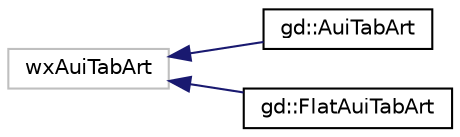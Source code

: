 digraph "Graphical Class Hierarchy"
{
  edge [fontname="Helvetica",fontsize="10",labelfontname="Helvetica",labelfontsize="10"];
  node [fontname="Helvetica",fontsize="10",shape=record];
  rankdir="LR";
  Node1 [label="wxAuiTabArt",height=0.2,width=0.4,color="grey75", fillcolor="white", style="filled"];
  Node1 -> Node2 [dir="back",color="midnightblue",fontsize="10",style="solid",fontname="Helvetica"];
  Node2 [label="gd::AuiTabArt",height=0.2,width=0.4,color="black", fillcolor="white", style="filled",URL="$classgd_1_1_aui_tab_art.html",tooltip="Internal class providing GDevelop specific skin for wxwidget&#39;s wxAuiNotebook class. "];
  Node1 -> Node3 [dir="back",color="midnightblue",fontsize="10",style="solid",fontname="Helvetica"];
  Node3 [label="gd::FlatAuiTabArt",height=0.2,width=0.4,color="black", fillcolor="white", style="filled",URL="$classgd_1_1_flat_aui_tab_art.html",tooltip="Internal class providing GDevelop specific skin for wxwidget&#39;s wxAuiNotebook class. "];
}
